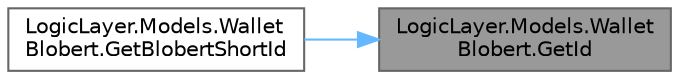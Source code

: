 digraph "LogicLayer.Models.WalletBlobert.GetId"
{
 // LATEX_PDF_SIZE
  bgcolor="transparent";
  edge [fontname=Helvetica,fontsize=10,labelfontname=Helvetica,labelfontsize=10];
  node [fontname=Helvetica,fontsize=10,shape=box,height=0.2,width=0.4];
  rankdir="RL";
  Node1 [id="Node000001",label="LogicLayer.Models.Wallet\lBlobert.GetId",height=0.2,width=0.4,color="gray40", fillcolor="grey60", style="filled", fontcolor="black",tooltip="Retrieves the unique ID of the Blobert token."];
  Node1 -> Node2 [id="edge1_Node000001_Node000002",dir="back",color="steelblue1",style="solid",tooltip=" "];
  Node2 [id="Node000002",label="LogicLayer.Models.Wallet\lBlobert.GetBlobertShortId",height=0.2,width=0.4,color="grey40", fillcolor="white", style="filled",URL="$class_logic_layer_1_1_models_1_1_wallet_blobert.html#a71b6c4e68ffe1138e405ce624081d8d2",tooltip="Retrieves a short identifier for the Blobert."];
}
